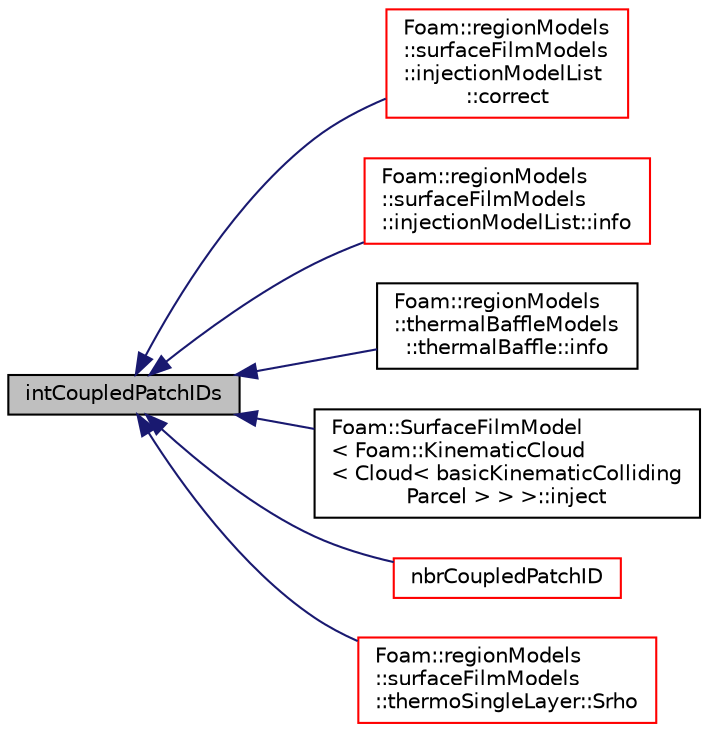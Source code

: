 digraph "intCoupledPatchIDs"
{
  bgcolor="transparent";
  edge [fontname="Helvetica",fontsize="10",labelfontname="Helvetica",labelfontsize="10"];
  node [fontname="Helvetica",fontsize="10",shape=record];
  rankdir="LR";
  Node906 [label="intCoupledPatchIDs",height=0.2,width=0.4,color="black", fillcolor="grey75", style="filled", fontcolor="black"];
  Node906 -> Node907 [dir="back",color="midnightblue",fontsize="10",style="solid",fontname="Helvetica"];
  Node907 [label="Foam::regionModels\l::surfaceFilmModels\l::injectionModelList\l::correct",height=0.2,width=0.4,color="red",URL="$a30185.html#ade7ea803eec5a45713b517ac8a73dcbe",tooltip="Correct. "];
  Node906 -> Node913 [dir="back",color="midnightblue",fontsize="10",style="solid",fontname="Helvetica"];
  Node913 [label="Foam::regionModels\l::surfaceFilmModels\l::injectionModelList::info",height=0.2,width=0.4,color="red",URL="$a30185.html#a535c2aef67becff77ed292ab0eceb44c",tooltip="Provide some info. "];
  Node906 -> Node916 [dir="back",color="midnightblue",fontsize="10",style="solid",fontname="Helvetica"];
  Node916 [label="Foam::regionModels\l::thermalBaffleModels\l::thermalBaffle::info",height=0.2,width=0.4,color="black",URL="$a30277.html#ac1b66fe77173de9e5e8542b2823d6071",tooltip="Provide some feedback. "];
  Node906 -> Node917 [dir="back",color="midnightblue",fontsize="10",style="solid",fontname="Helvetica"];
  Node917 [label="Foam::SurfaceFilmModel\l\< Foam::KinematicCloud\l\< Cloud\< basicKinematicColliding\lParcel \> \> \>::inject",height=0.2,width=0.4,color="black",URL="$a24905.html#ad56021712258ad92961ed1dcb0941870",tooltip="Inject parcels into the cloud. "];
  Node906 -> Node918 [dir="back",color="midnightblue",fontsize="10",style="solid",fontname="Helvetica"];
  Node918 [label="nbrCoupledPatchID",height=0.2,width=0.4,color="red",URL="$a30073.html#a311bffc7aa460305c0da6fcd3c214e18",tooltip="Return the coupled patch ID paired with coupled patch. "];
  Node906 -> Node923 [dir="back",color="midnightblue",fontsize="10",style="solid",fontname="Helvetica"];
  Node923 [label="Foam::regionModels\l::surfaceFilmModels\l::thermoSingleLayer::Srho",height=0.2,width=0.4,color="red",URL="$a30265.html#af3782647a50c10a5e18186910185ca3d",tooltip="Return total mass source - Eulerian phase only. "];
}
